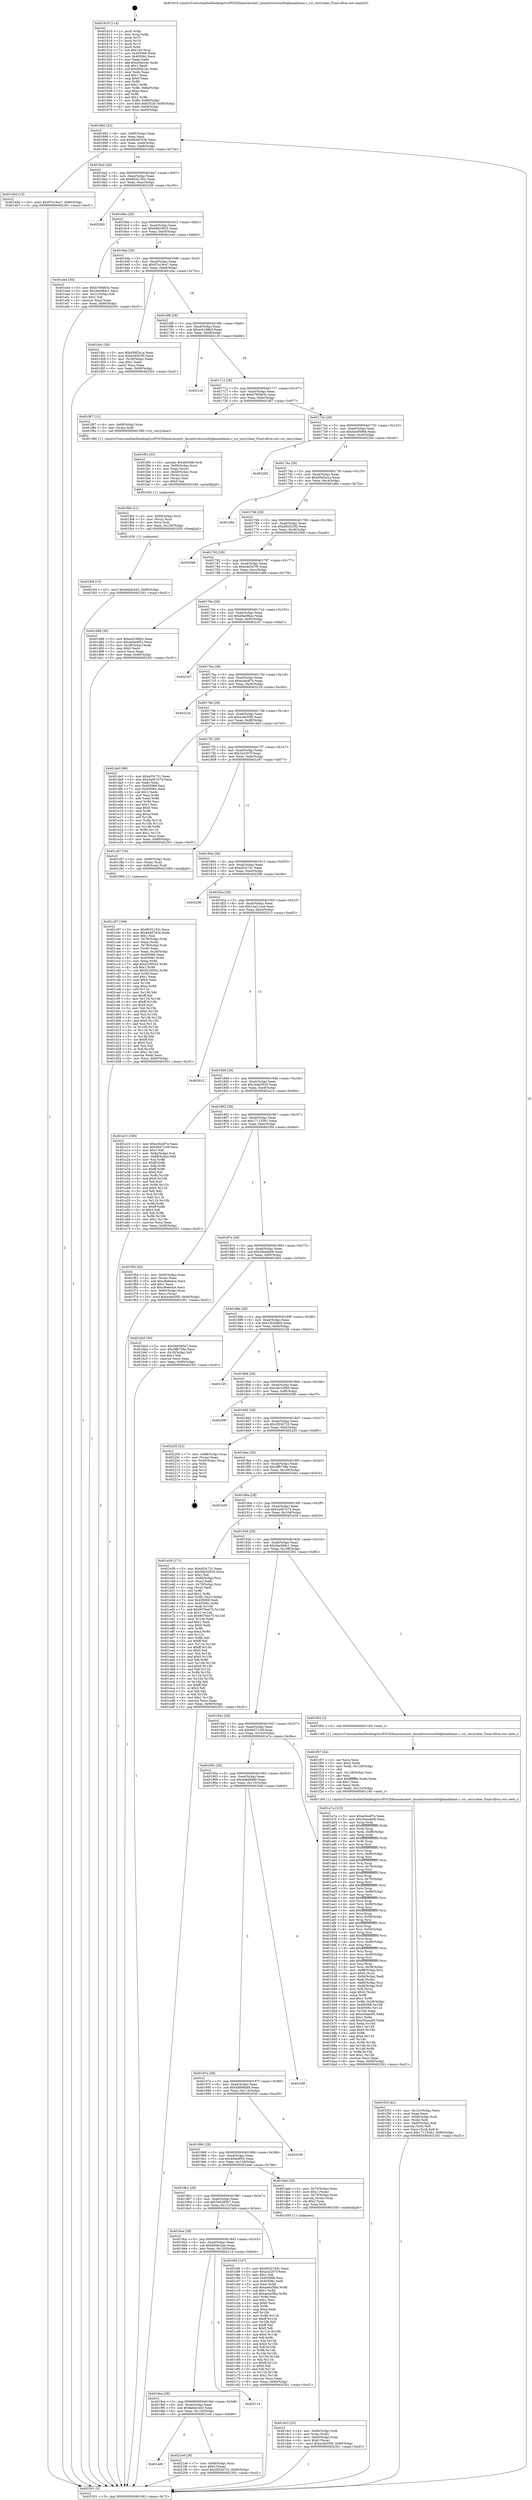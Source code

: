 digraph "0x401610" {
  label = "0x401610 (/mnt/c/Users/mathe/Desktop/tcc/POCII/binaries/extr_linuxdriverssocfslqbmanbman.c_rcr_carryclear_Final-ollvm.out::main(0))"
  labelloc = "t"
  node[shape=record]

  Entry [label="",width=0.3,height=0.3,shape=circle,fillcolor=black,style=filled]
  "0x401682" [label="{
     0x401682 [32]\l
     | [instrs]\l
     &nbsp;&nbsp;0x401682 \<+6\>: mov -0x90(%rbp),%eax\l
     &nbsp;&nbsp;0x401688 \<+2\>: mov %eax,%ecx\l
     &nbsp;&nbsp;0x40168a \<+6\>: sub $0x844d7630,%ecx\l
     &nbsp;&nbsp;0x401690 \<+6\>: mov %eax,-0xa4(%rbp)\l
     &nbsp;&nbsp;0x401696 \<+6\>: mov %ecx,-0xa8(%rbp)\l
     &nbsp;&nbsp;0x40169c \<+6\>: je 0000000000401d3d \<main+0x72d\>\l
  }"]
  "0x401d3d" [label="{
     0x401d3d [15]\l
     | [instrs]\l
     &nbsp;&nbsp;0x401d3d \<+10\>: movl $0x97e19ce7,-0x90(%rbp)\l
     &nbsp;&nbsp;0x401d47 \<+5\>: jmp 0000000000402301 \<main+0xcf1\>\l
  }"]
  "0x4016a2" [label="{
     0x4016a2 [28]\l
     | [instrs]\l
     &nbsp;&nbsp;0x4016a2 \<+5\>: jmp 00000000004016a7 \<main+0x97\>\l
     &nbsp;&nbsp;0x4016a7 \<+6\>: mov -0xa4(%rbp),%eax\l
     &nbsp;&nbsp;0x4016ad \<+5\>: sub $0x9032193c,%eax\l
     &nbsp;&nbsp;0x4016b2 \<+6\>: mov %eax,-0xac(%rbp)\l
     &nbsp;&nbsp;0x4016b8 \<+6\>: je 0000000000402260 \<main+0xc50\>\l
  }"]
  Exit [label="",width=0.3,height=0.3,shape=circle,fillcolor=black,style=filled,peripheries=2]
  "0x402260" [label="{
     0x402260\l
  }", style=dashed]
  "0x4016be" [label="{
     0x4016be [28]\l
     | [instrs]\l
     &nbsp;&nbsp;0x4016be \<+5\>: jmp 00000000004016c3 \<main+0xb3\>\l
     &nbsp;&nbsp;0x4016c3 \<+6\>: mov -0xa4(%rbp),%eax\l
     &nbsp;&nbsp;0x4016c9 \<+5\>: sub $0x94b53025,%eax\l
     &nbsp;&nbsp;0x4016ce \<+6\>: mov %eax,-0xb0(%rbp)\l
     &nbsp;&nbsp;0x4016d4 \<+6\>: je 0000000000401ee4 \<main+0x8d4\>\l
  }"]
  "0x401a06" [label="{
     0x401a06\l
  }", style=dashed]
  "0x401ee4" [label="{
     0x401ee4 [30]\l
     | [instrs]\l
     &nbsp;&nbsp;0x401ee4 \<+5\>: mov $0xb760d03c,%eax\l
     &nbsp;&nbsp;0x401ee9 \<+5\>: mov $0x3ee08dc1,%ecx\l
     &nbsp;&nbsp;0x401eee \<+3\>: mov -0x21(%rbp),%dl\l
     &nbsp;&nbsp;0x401ef1 \<+3\>: test $0x1,%dl\l
     &nbsp;&nbsp;0x401ef4 \<+3\>: cmovne %ecx,%eax\l
     &nbsp;&nbsp;0x401ef7 \<+6\>: mov %eax,-0x90(%rbp)\l
     &nbsp;&nbsp;0x401efd \<+5\>: jmp 0000000000402301 \<main+0xcf1\>\l
  }"]
  "0x4016da" [label="{
     0x4016da [28]\l
     | [instrs]\l
     &nbsp;&nbsp;0x4016da \<+5\>: jmp 00000000004016df \<main+0xcf\>\l
     &nbsp;&nbsp;0x4016df \<+6\>: mov -0xa4(%rbp),%eax\l
     &nbsp;&nbsp;0x4016e5 \<+5\>: sub $0x97e19ce7,%eax\l
     &nbsp;&nbsp;0x4016ea \<+6\>: mov %eax,-0xb4(%rbp)\l
     &nbsp;&nbsp;0x4016f0 \<+6\>: je 0000000000401d4c \<main+0x73c\>\l
  }"]
  "0x4021e9" [label="{
     0x4021e9 [28]\l
     | [instrs]\l
     &nbsp;&nbsp;0x4021e9 \<+7\>: mov -0x88(%rbp),%rax\l
     &nbsp;&nbsp;0x4021f0 \<+6\>: movl $0x0,(%rax)\l
     &nbsp;&nbsp;0x4021f6 \<+10\>: movl $0x2f33d723,-0x90(%rbp)\l
     &nbsp;&nbsp;0x402200 \<+5\>: jmp 0000000000402301 \<main+0xcf1\>\l
  }"]
  "0x401d4c" [label="{
     0x401d4c [30]\l
     | [instrs]\l
     &nbsp;&nbsp;0x401d4c \<+5\>: mov $0xd56f2a1a,%eax\l
     &nbsp;&nbsp;0x401d51 \<+5\>: mov $0xe4d3a7f0,%ecx\l
     &nbsp;&nbsp;0x401d56 \<+3\>: mov -0x28(%rbp),%edx\l
     &nbsp;&nbsp;0x401d59 \<+3\>: cmp $0x1,%edx\l
     &nbsp;&nbsp;0x401d5c \<+3\>: cmovl %ecx,%eax\l
     &nbsp;&nbsp;0x401d5f \<+6\>: mov %eax,-0x90(%rbp)\l
     &nbsp;&nbsp;0x401d65 \<+5\>: jmp 0000000000402301 \<main+0xcf1\>\l
  }"]
  "0x4016f6" [label="{
     0x4016f6 [28]\l
     | [instrs]\l
     &nbsp;&nbsp;0x4016f6 \<+5\>: jmp 00000000004016fb \<main+0xeb\>\l
     &nbsp;&nbsp;0x4016fb \<+6\>: mov -0xa4(%rbp),%eax\l
     &nbsp;&nbsp;0x401701 \<+5\>: sub $0xac6186b3,%eax\l
     &nbsp;&nbsp;0x401706 \<+6\>: mov %eax,-0xb8(%rbp)\l
     &nbsp;&nbsp;0x40170c \<+6\>: je 00000000004021c6 \<main+0xbb6\>\l
  }"]
  "0x4019ea" [label="{
     0x4019ea [28]\l
     | [instrs]\l
     &nbsp;&nbsp;0x4019ea \<+5\>: jmp 00000000004019ef \<main+0x3df\>\l
     &nbsp;&nbsp;0x4019ef \<+6\>: mov -0xa4(%rbp),%eax\l
     &nbsp;&nbsp;0x4019f5 \<+5\>: sub $0x6ebdc443,%eax\l
     &nbsp;&nbsp;0x4019fa \<+6\>: mov %eax,-0x124(%rbp)\l
     &nbsp;&nbsp;0x401a00 \<+6\>: je 00000000004021e9 \<main+0xbd9\>\l
  }"]
  "0x4021c6" [label="{
     0x4021c6\l
  }", style=dashed]
  "0x401712" [label="{
     0x401712 [28]\l
     | [instrs]\l
     &nbsp;&nbsp;0x401712 \<+5\>: jmp 0000000000401717 \<main+0x107\>\l
     &nbsp;&nbsp;0x401717 \<+6\>: mov -0xa4(%rbp),%eax\l
     &nbsp;&nbsp;0x40171d \<+5\>: sub $0xb760d03c,%eax\l
     &nbsp;&nbsp;0x401722 \<+6\>: mov %eax,-0xbc(%rbp)\l
     &nbsp;&nbsp;0x401728 \<+6\>: je 0000000000401f87 \<main+0x977\>\l
  }"]
  "0x402114" [label="{
     0x402114\l
  }", style=dashed]
  "0x401f87" [label="{
     0x401f87 [12]\l
     | [instrs]\l
     &nbsp;&nbsp;0x401f87 \<+4\>: mov -0x68(%rbp),%rax\l
     &nbsp;&nbsp;0x401f8b \<+3\>: mov (%rax),%rdi\l
     &nbsp;&nbsp;0x401f8e \<+5\>: call 0000000000401580 \<rcr_carryclear\>\l
     | [calls]\l
     &nbsp;&nbsp;0x401580 \{1\} (/mnt/c/Users/mathe/Desktop/tcc/POCII/binaries/extr_linuxdriverssocfslqbmanbman.c_rcr_carryclear_Final-ollvm.out::rcr_carryclear)\l
  }"]
  "0x40172e" [label="{
     0x40172e [28]\l
     | [instrs]\l
     &nbsp;&nbsp;0x40172e \<+5\>: jmp 0000000000401733 \<main+0x123\>\l
     &nbsp;&nbsp;0x401733 \<+6\>: mov -0xa4(%rbp),%eax\l
     &nbsp;&nbsp;0x401739 \<+5\>: sub $0xbee95866,%eax\l
     &nbsp;&nbsp;0x40173e \<+6\>: mov %eax,-0xc0(%rbp)\l
     &nbsp;&nbsp;0x401744 \<+6\>: je 00000000004022b5 \<main+0xca5\>\l
  }"]
  "0x401fc9" [label="{
     0x401fc9 [15]\l
     | [instrs]\l
     &nbsp;&nbsp;0x401fc9 \<+10\>: movl $0x6ebdc443,-0x90(%rbp)\l
     &nbsp;&nbsp;0x401fd3 \<+5\>: jmp 0000000000402301 \<main+0xcf1\>\l
  }"]
  "0x4022b5" [label="{
     0x4022b5\l
  }", style=dashed]
  "0x40174a" [label="{
     0x40174a [28]\l
     | [instrs]\l
     &nbsp;&nbsp;0x40174a \<+5\>: jmp 000000000040174f \<main+0x13f\>\l
     &nbsp;&nbsp;0x40174f \<+6\>: mov -0xa4(%rbp),%eax\l
     &nbsp;&nbsp;0x401755 \<+5\>: sub $0xd56f2a1a,%eax\l
     &nbsp;&nbsp;0x40175a \<+6\>: mov %eax,-0xc4(%rbp)\l
     &nbsp;&nbsp;0x401760 \<+6\>: je 0000000000401d6a \<main+0x75a\>\l
  }"]
  "0x401fb4" [label="{
     0x401fb4 [21]\l
     | [instrs]\l
     &nbsp;&nbsp;0x401fb4 \<+4\>: mov -0x68(%rbp),%rcx\l
     &nbsp;&nbsp;0x401fb8 \<+3\>: mov (%rcx),%rcx\l
     &nbsp;&nbsp;0x401fbb \<+3\>: mov %rcx,%rdi\l
     &nbsp;&nbsp;0x401fbe \<+6\>: mov %eax,-0x130(%rbp)\l
     &nbsp;&nbsp;0x401fc4 \<+5\>: call 0000000000401030 \<free@plt\>\l
     | [calls]\l
     &nbsp;&nbsp;0x401030 \{1\} (unknown)\l
  }"]
  "0x401d6a" [label="{
     0x401d6a\l
  }", style=dashed]
  "0x401766" [label="{
     0x401766 [28]\l
     | [instrs]\l
     &nbsp;&nbsp;0x401766 \<+5\>: jmp 000000000040176b \<main+0x15b\>\l
     &nbsp;&nbsp;0x40176b \<+6\>: mov -0xa4(%rbp),%eax\l
     &nbsp;&nbsp;0x401771 \<+5\>: sub $0xd82523f2,%eax\l
     &nbsp;&nbsp;0x401776 \<+6\>: mov %eax,-0xc8(%rbp)\l
     &nbsp;&nbsp;0x40177c \<+6\>: je 00000000004020b9 \<main+0xaa9\>\l
  }"]
  "0x401f93" [label="{
     0x401f93 [33]\l
     | [instrs]\l
     &nbsp;&nbsp;0x401f93 \<+10\>: movabs $0x4030d6,%rdi\l
     &nbsp;&nbsp;0x401f9d \<+4\>: mov -0x58(%rbp),%rcx\l
     &nbsp;&nbsp;0x401fa1 \<+3\>: mov %rax,(%rcx)\l
     &nbsp;&nbsp;0x401fa4 \<+4\>: mov -0x58(%rbp),%rax\l
     &nbsp;&nbsp;0x401fa8 \<+3\>: mov (%rax),%rax\l
     &nbsp;&nbsp;0x401fab \<+2\>: mov (%rax),%esi\l
     &nbsp;&nbsp;0x401fad \<+2\>: mov $0x0,%al\l
     &nbsp;&nbsp;0x401faf \<+5\>: call 0000000000401040 \<printf@plt\>\l
     | [calls]\l
     &nbsp;&nbsp;0x401040 \{1\} (unknown)\l
  }"]
  "0x4020b9" [label="{
     0x4020b9\l
  }", style=dashed]
  "0x401782" [label="{
     0x401782 [28]\l
     | [instrs]\l
     &nbsp;&nbsp;0x401782 \<+5\>: jmp 0000000000401787 \<main+0x177\>\l
     &nbsp;&nbsp;0x401787 \<+6\>: mov -0xa4(%rbp),%eax\l
     &nbsp;&nbsp;0x40178d \<+5\>: sub $0xe4d3a7f0,%eax\l
     &nbsp;&nbsp;0x401792 \<+6\>: mov %eax,-0xcc(%rbp)\l
     &nbsp;&nbsp;0x401798 \<+6\>: je 0000000000401d88 \<main+0x778\>\l
  }"]
  "0x401f33" [label="{
     0x401f33 [42]\l
     | [instrs]\l
     &nbsp;&nbsp;0x401f33 \<+6\>: mov -0x12c(%rbp),%ecx\l
     &nbsp;&nbsp;0x401f39 \<+3\>: imul %eax,%ecx\l
     &nbsp;&nbsp;0x401f3c \<+4\>: mov -0x68(%rbp),%rdi\l
     &nbsp;&nbsp;0x401f40 \<+3\>: mov (%rdi),%rdi\l
     &nbsp;&nbsp;0x401f43 \<+4\>: mov -0x60(%rbp),%r8\l
     &nbsp;&nbsp;0x401f47 \<+3\>: movslq (%r8),%r8\l
     &nbsp;&nbsp;0x401f4a \<+4\>: mov %ecx,(%rdi,%r8,4)\l
     &nbsp;&nbsp;0x401f4e \<+10\>: movl $0x17115361,-0x90(%rbp)\l
     &nbsp;&nbsp;0x401f58 \<+5\>: jmp 0000000000402301 \<main+0xcf1\>\l
  }"]
  "0x401d88" [label="{
     0x401d88 [30]\l
     | [instrs]\l
     &nbsp;&nbsp;0x401d88 \<+5\>: mov $0xac6186b3,%eax\l
     &nbsp;&nbsp;0x401d8d \<+5\>: mov $0x4d4edf52,%ecx\l
     &nbsp;&nbsp;0x401d92 \<+3\>: mov -0x28(%rbp),%edx\l
     &nbsp;&nbsp;0x401d95 \<+3\>: cmp $0x0,%edx\l
     &nbsp;&nbsp;0x401d98 \<+3\>: cmove %ecx,%eax\l
     &nbsp;&nbsp;0x401d9b \<+6\>: mov %eax,-0x90(%rbp)\l
     &nbsp;&nbsp;0x401da1 \<+5\>: jmp 0000000000402301 \<main+0xcf1\>\l
  }"]
  "0x40179e" [label="{
     0x40179e [28]\l
     | [instrs]\l
     &nbsp;&nbsp;0x40179e \<+5\>: jmp 00000000004017a3 \<main+0x193\>\l
     &nbsp;&nbsp;0x4017a3 \<+6\>: mov -0xa4(%rbp),%eax\l
     &nbsp;&nbsp;0x4017a9 \<+5\>: sub $0xe6ae9bac,%eax\l
     &nbsp;&nbsp;0x4017ae \<+6\>: mov %eax,-0xd0(%rbp)\l
     &nbsp;&nbsp;0x4017b4 \<+6\>: je 00000000004021b7 \<main+0xba7\>\l
  }"]
  "0x401f07" [label="{
     0x401f07 [44]\l
     | [instrs]\l
     &nbsp;&nbsp;0x401f07 \<+2\>: xor %ecx,%ecx\l
     &nbsp;&nbsp;0x401f09 \<+5\>: mov $0x2,%edx\l
     &nbsp;&nbsp;0x401f0e \<+6\>: mov %edx,-0x128(%rbp)\l
     &nbsp;&nbsp;0x401f14 \<+1\>: cltd\l
     &nbsp;&nbsp;0x401f15 \<+6\>: mov -0x128(%rbp),%esi\l
     &nbsp;&nbsp;0x401f1b \<+2\>: idiv %esi\l
     &nbsp;&nbsp;0x401f1d \<+6\>: imul $0xfffffffe,%edx,%edx\l
     &nbsp;&nbsp;0x401f23 \<+3\>: sub $0x1,%ecx\l
     &nbsp;&nbsp;0x401f26 \<+2\>: sub %ecx,%edx\l
     &nbsp;&nbsp;0x401f28 \<+6\>: mov %edx,-0x12c(%rbp)\l
     &nbsp;&nbsp;0x401f2e \<+5\>: call 0000000000401160 \<next_i\>\l
     | [calls]\l
     &nbsp;&nbsp;0x401160 \{1\} (/mnt/c/Users/mathe/Desktop/tcc/POCII/binaries/extr_linuxdriverssocfslqbmanbman.c_rcr_carryclear_Final-ollvm.out::next_i)\l
  }"]
  "0x4021b7" [label="{
     0x4021b7\l
  }", style=dashed]
  "0x4017ba" [label="{
     0x4017ba [28]\l
     | [instrs]\l
     &nbsp;&nbsp;0x4017ba \<+5\>: jmp 00000000004017bf \<main+0x1af\>\l
     &nbsp;&nbsp;0x4017bf \<+6\>: mov -0xa4(%rbp),%eax\l
     &nbsp;&nbsp;0x4017c5 \<+5\>: sub $0xec6a4f7e,%eax\l
     &nbsp;&nbsp;0x4017ca \<+6\>: mov %eax,-0xd4(%rbp)\l
     &nbsp;&nbsp;0x4017d0 \<+6\>: je 000000000040221b \<main+0xc0b\>\l
  }"]
  "0x401dc3" [label="{
     0x401dc3 [32]\l
     | [instrs]\l
     &nbsp;&nbsp;0x401dc3 \<+4\>: mov -0x68(%rbp),%rdi\l
     &nbsp;&nbsp;0x401dc7 \<+3\>: mov %rax,(%rdi)\l
     &nbsp;&nbsp;0x401dca \<+4\>: mov -0x60(%rbp),%rax\l
     &nbsp;&nbsp;0x401dce \<+6\>: movl $0x0,(%rax)\l
     &nbsp;&nbsp;0x401dd4 \<+10\>: movl $0xecde35f5,-0x90(%rbp)\l
     &nbsp;&nbsp;0x401dde \<+5\>: jmp 0000000000402301 \<main+0xcf1\>\l
  }"]
  "0x40221b" [label="{
     0x40221b\l
  }", style=dashed]
  "0x4017d6" [label="{
     0x4017d6 [28]\l
     | [instrs]\l
     &nbsp;&nbsp;0x4017d6 \<+5\>: jmp 00000000004017db \<main+0x1cb\>\l
     &nbsp;&nbsp;0x4017db \<+6\>: mov -0xa4(%rbp),%eax\l
     &nbsp;&nbsp;0x4017e1 \<+5\>: sub $0xecde35f5,%eax\l
     &nbsp;&nbsp;0x4017e6 \<+6\>: mov %eax,-0xd8(%rbp)\l
     &nbsp;&nbsp;0x4017ec \<+6\>: je 0000000000401de3 \<main+0x7d3\>\l
  }"]
  "0x401c97" [label="{
     0x401c97 [166]\l
     | [instrs]\l
     &nbsp;&nbsp;0x401c97 \<+5\>: mov $0x9032193c,%ecx\l
     &nbsp;&nbsp;0x401c9c \<+5\>: mov $0x844d7630,%edx\l
     &nbsp;&nbsp;0x401ca1 \<+3\>: mov $0x1,%sil\l
     &nbsp;&nbsp;0x401ca4 \<+4\>: mov -0x78(%rbp),%rdi\l
     &nbsp;&nbsp;0x401ca8 \<+2\>: mov %eax,(%rdi)\l
     &nbsp;&nbsp;0x401caa \<+4\>: mov -0x78(%rbp),%rdi\l
     &nbsp;&nbsp;0x401cae \<+2\>: mov (%rdi),%eax\l
     &nbsp;&nbsp;0x401cb0 \<+3\>: mov %eax,-0x28(%rbp)\l
     &nbsp;&nbsp;0x401cb3 \<+7\>: mov 0x405068,%eax\l
     &nbsp;&nbsp;0x401cba \<+8\>: mov 0x40506c,%r8d\l
     &nbsp;&nbsp;0x401cc2 \<+3\>: mov %eax,%r9d\l
     &nbsp;&nbsp;0x401cc5 \<+7\>: add $0xf220f342,%r9d\l
     &nbsp;&nbsp;0x401ccc \<+4\>: sub $0x1,%r9d\l
     &nbsp;&nbsp;0x401cd0 \<+7\>: sub $0xf220f342,%r9d\l
     &nbsp;&nbsp;0x401cd7 \<+4\>: imul %r9d,%eax\l
     &nbsp;&nbsp;0x401cdb \<+3\>: and $0x1,%eax\l
     &nbsp;&nbsp;0x401cde \<+3\>: cmp $0x0,%eax\l
     &nbsp;&nbsp;0x401ce1 \<+4\>: sete %r10b\l
     &nbsp;&nbsp;0x401ce5 \<+4\>: cmp $0xa,%r8d\l
     &nbsp;&nbsp;0x401ce9 \<+4\>: setl %r11b\l
     &nbsp;&nbsp;0x401ced \<+3\>: mov %r10b,%bl\l
     &nbsp;&nbsp;0x401cf0 \<+3\>: xor $0xff,%bl\l
     &nbsp;&nbsp;0x401cf3 \<+3\>: mov %r11b,%r14b\l
     &nbsp;&nbsp;0x401cf6 \<+4\>: xor $0xff,%r14b\l
     &nbsp;&nbsp;0x401cfa \<+4\>: xor $0x0,%sil\l
     &nbsp;&nbsp;0x401cfe \<+3\>: mov %bl,%r15b\l
     &nbsp;&nbsp;0x401d01 \<+4\>: and $0x0,%r15b\l
     &nbsp;&nbsp;0x401d05 \<+3\>: and %sil,%r10b\l
     &nbsp;&nbsp;0x401d08 \<+3\>: mov %r14b,%r12b\l
     &nbsp;&nbsp;0x401d0b \<+4\>: and $0x0,%r12b\l
     &nbsp;&nbsp;0x401d0f \<+3\>: and %sil,%r11b\l
     &nbsp;&nbsp;0x401d12 \<+3\>: or %r10b,%r15b\l
     &nbsp;&nbsp;0x401d15 \<+3\>: or %r11b,%r12b\l
     &nbsp;&nbsp;0x401d18 \<+3\>: xor %r12b,%r15b\l
     &nbsp;&nbsp;0x401d1b \<+3\>: or %r14b,%bl\l
     &nbsp;&nbsp;0x401d1e \<+3\>: xor $0xff,%bl\l
     &nbsp;&nbsp;0x401d21 \<+4\>: or $0x0,%sil\l
     &nbsp;&nbsp;0x401d25 \<+3\>: and %sil,%bl\l
     &nbsp;&nbsp;0x401d28 \<+3\>: or %bl,%r15b\l
     &nbsp;&nbsp;0x401d2b \<+4\>: test $0x1,%r15b\l
     &nbsp;&nbsp;0x401d2f \<+3\>: cmovne %edx,%ecx\l
     &nbsp;&nbsp;0x401d32 \<+6\>: mov %ecx,-0x90(%rbp)\l
     &nbsp;&nbsp;0x401d38 \<+5\>: jmp 0000000000402301 \<main+0xcf1\>\l
  }"]
  "0x401de3" [label="{
     0x401de3 [86]\l
     | [instrs]\l
     &nbsp;&nbsp;0x401de3 \<+5\>: mov $0xa53c731,%eax\l
     &nbsp;&nbsp;0x401de8 \<+5\>: mov $0x3adb7e74,%ecx\l
     &nbsp;&nbsp;0x401ded \<+2\>: xor %edx,%edx\l
     &nbsp;&nbsp;0x401def \<+7\>: mov 0x405068,%esi\l
     &nbsp;&nbsp;0x401df6 \<+7\>: mov 0x40506c,%edi\l
     &nbsp;&nbsp;0x401dfd \<+3\>: sub $0x1,%edx\l
     &nbsp;&nbsp;0x401e00 \<+3\>: mov %esi,%r8d\l
     &nbsp;&nbsp;0x401e03 \<+3\>: add %edx,%r8d\l
     &nbsp;&nbsp;0x401e06 \<+4\>: imul %r8d,%esi\l
     &nbsp;&nbsp;0x401e0a \<+3\>: and $0x1,%esi\l
     &nbsp;&nbsp;0x401e0d \<+3\>: cmp $0x0,%esi\l
     &nbsp;&nbsp;0x401e10 \<+4\>: sete %r9b\l
     &nbsp;&nbsp;0x401e14 \<+3\>: cmp $0xa,%edi\l
     &nbsp;&nbsp;0x401e17 \<+4\>: setl %r10b\l
     &nbsp;&nbsp;0x401e1b \<+3\>: mov %r9b,%r11b\l
     &nbsp;&nbsp;0x401e1e \<+3\>: and %r10b,%r11b\l
     &nbsp;&nbsp;0x401e21 \<+3\>: xor %r10b,%r9b\l
     &nbsp;&nbsp;0x401e24 \<+3\>: or %r9b,%r11b\l
     &nbsp;&nbsp;0x401e27 \<+4\>: test $0x1,%r11b\l
     &nbsp;&nbsp;0x401e2b \<+3\>: cmovne %ecx,%eax\l
     &nbsp;&nbsp;0x401e2e \<+6\>: mov %eax,-0x90(%rbp)\l
     &nbsp;&nbsp;0x401e34 \<+5\>: jmp 0000000000402301 \<main+0xcf1\>\l
  }"]
  "0x4017f2" [label="{
     0x4017f2 [28]\l
     | [instrs]\l
     &nbsp;&nbsp;0x4017f2 \<+5\>: jmp 00000000004017f7 \<main+0x1e7\>\l
     &nbsp;&nbsp;0x4017f7 \<+6\>: mov -0xa4(%rbp),%eax\l
     &nbsp;&nbsp;0x4017fd \<+5\>: sub $0x2e2207f,%eax\l
     &nbsp;&nbsp;0x401802 \<+6\>: mov %eax,-0xdc(%rbp)\l
     &nbsp;&nbsp;0x401808 \<+6\>: je 0000000000401c87 \<main+0x677\>\l
  }"]
  "0x4019ce" [label="{
     0x4019ce [28]\l
     | [instrs]\l
     &nbsp;&nbsp;0x4019ce \<+5\>: jmp 00000000004019d3 \<main+0x3c3\>\l
     &nbsp;&nbsp;0x4019d3 \<+6\>: mov -0xa4(%rbp),%eax\l
     &nbsp;&nbsp;0x4019d9 \<+5\>: sub $0x660bc2ee,%eax\l
     &nbsp;&nbsp;0x4019de \<+6\>: mov %eax,-0x120(%rbp)\l
     &nbsp;&nbsp;0x4019e4 \<+6\>: je 0000000000402114 \<main+0xb04\>\l
  }"]
  "0x401c87" [label="{
     0x401c87 [16]\l
     | [instrs]\l
     &nbsp;&nbsp;0x401c87 \<+4\>: mov -0x80(%rbp),%rax\l
     &nbsp;&nbsp;0x401c8b \<+3\>: mov (%rax),%rax\l
     &nbsp;&nbsp;0x401c8e \<+4\>: mov 0x8(%rax),%rdi\l
     &nbsp;&nbsp;0x401c92 \<+5\>: call 0000000000401060 \<atoi@plt\>\l
     | [calls]\l
     &nbsp;&nbsp;0x401060 \{1\} (unknown)\l
  }"]
  "0x40180e" [label="{
     0x40180e [28]\l
     | [instrs]\l
     &nbsp;&nbsp;0x40180e \<+5\>: jmp 0000000000401813 \<main+0x203\>\l
     &nbsp;&nbsp;0x401813 \<+6\>: mov -0xa4(%rbp),%eax\l
     &nbsp;&nbsp;0x401819 \<+5\>: sub $0xa53c731,%eax\l
     &nbsp;&nbsp;0x40181e \<+6\>: mov %eax,-0xe0(%rbp)\l
     &nbsp;&nbsp;0x401824 \<+6\>: je 0000000000402290 \<main+0xc80\>\l
  }"]
  "0x401bf4" [label="{
     0x401bf4 [147]\l
     | [instrs]\l
     &nbsp;&nbsp;0x401bf4 \<+5\>: mov $0x9032193c,%eax\l
     &nbsp;&nbsp;0x401bf9 \<+5\>: mov $0x2e2207f,%ecx\l
     &nbsp;&nbsp;0x401bfe \<+2\>: mov $0x1,%dl\l
     &nbsp;&nbsp;0x401c00 \<+7\>: mov 0x405068,%esi\l
     &nbsp;&nbsp;0x401c07 \<+7\>: mov 0x40506c,%edi\l
     &nbsp;&nbsp;0x401c0e \<+3\>: mov %esi,%r8d\l
     &nbsp;&nbsp;0x401c11 \<+7\>: add $0xae4a5fbe,%r8d\l
     &nbsp;&nbsp;0x401c18 \<+4\>: sub $0x1,%r8d\l
     &nbsp;&nbsp;0x401c1c \<+7\>: sub $0xae4a5fbe,%r8d\l
     &nbsp;&nbsp;0x401c23 \<+4\>: imul %r8d,%esi\l
     &nbsp;&nbsp;0x401c27 \<+3\>: and $0x1,%esi\l
     &nbsp;&nbsp;0x401c2a \<+3\>: cmp $0x0,%esi\l
     &nbsp;&nbsp;0x401c2d \<+4\>: sete %r9b\l
     &nbsp;&nbsp;0x401c31 \<+3\>: cmp $0xa,%edi\l
     &nbsp;&nbsp;0x401c34 \<+4\>: setl %r10b\l
     &nbsp;&nbsp;0x401c38 \<+3\>: mov %r9b,%r11b\l
     &nbsp;&nbsp;0x401c3b \<+4\>: xor $0xff,%r11b\l
     &nbsp;&nbsp;0x401c3f \<+3\>: mov %r10b,%bl\l
     &nbsp;&nbsp;0x401c42 \<+3\>: xor $0xff,%bl\l
     &nbsp;&nbsp;0x401c45 \<+3\>: xor $0x0,%dl\l
     &nbsp;&nbsp;0x401c48 \<+3\>: mov %r11b,%r14b\l
     &nbsp;&nbsp;0x401c4b \<+4\>: and $0x0,%r14b\l
     &nbsp;&nbsp;0x401c4f \<+3\>: and %dl,%r9b\l
     &nbsp;&nbsp;0x401c52 \<+3\>: mov %bl,%r15b\l
     &nbsp;&nbsp;0x401c55 \<+4\>: and $0x0,%r15b\l
     &nbsp;&nbsp;0x401c59 \<+3\>: and %dl,%r10b\l
     &nbsp;&nbsp;0x401c5c \<+3\>: or %r9b,%r14b\l
     &nbsp;&nbsp;0x401c5f \<+3\>: or %r10b,%r15b\l
     &nbsp;&nbsp;0x401c62 \<+3\>: xor %r15b,%r14b\l
     &nbsp;&nbsp;0x401c65 \<+3\>: or %bl,%r11b\l
     &nbsp;&nbsp;0x401c68 \<+4\>: xor $0xff,%r11b\l
     &nbsp;&nbsp;0x401c6c \<+3\>: or $0x0,%dl\l
     &nbsp;&nbsp;0x401c6f \<+3\>: and %dl,%r11b\l
     &nbsp;&nbsp;0x401c72 \<+3\>: or %r11b,%r14b\l
     &nbsp;&nbsp;0x401c75 \<+4\>: test $0x1,%r14b\l
     &nbsp;&nbsp;0x401c79 \<+3\>: cmovne %ecx,%eax\l
     &nbsp;&nbsp;0x401c7c \<+6\>: mov %eax,-0x90(%rbp)\l
     &nbsp;&nbsp;0x401c82 \<+5\>: jmp 0000000000402301 \<main+0xcf1\>\l
  }"]
  "0x402290" [label="{
     0x402290\l
  }", style=dashed]
  "0x40182a" [label="{
     0x40182a [28]\l
     | [instrs]\l
     &nbsp;&nbsp;0x40182a \<+5\>: jmp 000000000040182f \<main+0x21f\>\l
     &nbsp;&nbsp;0x40182f \<+6\>: mov -0xa4(%rbp),%eax\l
     &nbsp;&nbsp;0x401835 \<+5\>: sub $0x14a21ca4,%eax\l
     &nbsp;&nbsp;0x40183a \<+6\>: mov %eax,-0xe4(%rbp)\l
     &nbsp;&nbsp;0x401840 \<+6\>: je 0000000000402015 \<main+0xa05\>\l
  }"]
  "0x4019b2" [label="{
     0x4019b2 [28]\l
     | [instrs]\l
     &nbsp;&nbsp;0x4019b2 \<+5\>: jmp 00000000004019b7 \<main+0x3a7\>\l
     &nbsp;&nbsp;0x4019b7 \<+6\>: mov -0xa4(%rbp),%eax\l
     &nbsp;&nbsp;0x4019bd \<+5\>: sub $0x594385b7,%eax\l
     &nbsp;&nbsp;0x4019c2 \<+6\>: mov %eax,-0x11c(%rbp)\l
     &nbsp;&nbsp;0x4019c8 \<+6\>: je 0000000000401bf4 \<main+0x5e4\>\l
  }"]
  "0x402015" [label="{
     0x402015\l
  }", style=dashed]
  "0x401846" [label="{
     0x401846 [28]\l
     | [instrs]\l
     &nbsp;&nbsp;0x401846 \<+5\>: jmp 000000000040184b \<main+0x23b\>\l
     &nbsp;&nbsp;0x40184b \<+6\>: mov -0xa4(%rbp),%eax\l
     &nbsp;&nbsp;0x401851 \<+5\>: sub $0x16dd3529,%eax\l
     &nbsp;&nbsp;0x401856 \<+6\>: mov %eax,-0xe8(%rbp)\l
     &nbsp;&nbsp;0x40185c \<+6\>: je 0000000000401a10 \<main+0x400\>\l
  }"]
  "0x401da6" [label="{
     0x401da6 [29]\l
     | [instrs]\l
     &nbsp;&nbsp;0x401da6 \<+4\>: mov -0x70(%rbp),%rax\l
     &nbsp;&nbsp;0x401daa \<+6\>: movl $0x1,(%rax)\l
     &nbsp;&nbsp;0x401db0 \<+4\>: mov -0x70(%rbp),%rax\l
     &nbsp;&nbsp;0x401db4 \<+3\>: movslq (%rax),%rax\l
     &nbsp;&nbsp;0x401db7 \<+4\>: shl $0x2,%rax\l
     &nbsp;&nbsp;0x401dbb \<+3\>: mov %rax,%rdi\l
     &nbsp;&nbsp;0x401dbe \<+5\>: call 0000000000401050 \<malloc@plt\>\l
     | [calls]\l
     &nbsp;&nbsp;0x401050 \{1\} (unknown)\l
  }"]
  "0x401a10" [label="{
     0x401a10 [106]\l
     | [instrs]\l
     &nbsp;&nbsp;0x401a10 \<+5\>: mov $0xec6a4f7e,%eax\l
     &nbsp;&nbsp;0x401a15 \<+5\>: mov $0x46471c0f,%ecx\l
     &nbsp;&nbsp;0x401a1a \<+2\>: mov $0x1,%dl\l
     &nbsp;&nbsp;0x401a1c \<+7\>: mov -0x8a(%rbp),%sil\l
     &nbsp;&nbsp;0x401a23 \<+7\>: mov -0x89(%rbp),%dil\l
     &nbsp;&nbsp;0x401a2a \<+3\>: mov %sil,%r8b\l
     &nbsp;&nbsp;0x401a2d \<+4\>: xor $0xff,%r8b\l
     &nbsp;&nbsp;0x401a31 \<+3\>: mov %dil,%r9b\l
     &nbsp;&nbsp;0x401a34 \<+4\>: xor $0xff,%r9b\l
     &nbsp;&nbsp;0x401a38 \<+3\>: xor $0x0,%dl\l
     &nbsp;&nbsp;0x401a3b \<+3\>: mov %r8b,%r10b\l
     &nbsp;&nbsp;0x401a3e \<+4\>: and $0x0,%r10b\l
     &nbsp;&nbsp;0x401a42 \<+3\>: and %dl,%sil\l
     &nbsp;&nbsp;0x401a45 \<+3\>: mov %r9b,%r11b\l
     &nbsp;&nbsp;0x401a48 \<+4\>: and $0x0,%r11b\l
     &nbsp;&nbsp;0x401a4c \<+3\>: and %dl,%dil\l
     &nbsp;&nbsp;0x401a4f \<+3\>: or %sil,%r10b\l
     &nbsp;&nbsp;0x401a52 \<+3\>: or %dil,%r11b\l
     &nbsp;&nbsp;0x401a55 \<+3\>: xor %r11b,%r10b\l
     &nbsp;&nbsp;0x401a58 \<+3\>: or %r9b,%r8b\l
     &nbsp;&nbsp;0x401a5b \<+4\>: xor $0xff,%r8b\l
     &nbsp;&nbsp;0x401a5f \<+3\>: or $0x0,%dl\l
     &nbsp;&nbsp;0x401a62 \<+3\>: and %dl,%r8b\l
     &nbsp;&nbsp;0x401a65 \<+3\>: or %r8b,%r10b\l
     &nbsp;&nbsp;0x401a68 \<+4\>: test $0x1,%r10b\l
     &nbsp;&nbsp;0x401a6c \<+3\>: cmovne %ecx,%eax\l
     &nbsp;&nbsp;0x401a6f \<+6\>: mov %eax,-0x90(%rbp)\l
     &nbsp;&nbsp;0x401a75 \<+5\>: jmp 0000000000402301 \<main+0xcf1\>\l
  }"]
  "0x401862" [label="{
     0x401862 [28]\l
     | [instrs]\l
     &nbsp;&nbsp;0x401862 \<+5\>: jmp 0000000000401867 \<main+0x257\>\l
     &nbsp;&nbsp;0x401867 \<+6\>: mov -0xa4(%rbp),%eax\l
     &nbsp;&nbsp;0x40186d \<+5\>: sub $0x17115361,%eax\l
     &nbsp;&nbsp;0x401872 \<+6\>: mov %eax,-0xec(%rbp)\l
     &nbsp;&nbsp;0x401878 \<+6\>: je 0000000000401f5d \<main+0x94d\>\l
  }"]
  "0x402301" [label="{
     0x402301 [5]\l
     | [instrs]\l
     &nbsp;&nbsp;0x402301 \<+5\>: jmp 0000000000401682 \<main+0x72\>\l
  }"]
  "0x401610" [label="{
     0x401610 [114]\l
     | [instrs]\l
     &nbsp;&nbsp;0x401610 \<+1\>: push %rbp\l
     &nbsp;&nbsp;0x401611 \<+3\>: mov %rsp,%rbp\l
     &nbsp;&nbsp;0x401614 \<+2\>: push %r15\l
     &nbsp;&nbsp;0x401616 \<+2\>: push %r14\l
     &nbsp;&nbsp;0x401618 \<+2\>: push %r12\l
     &nbsp;&nbsp;0x40161a \<+1\>: push %rbx\l
     &nbsp;&nbsp;0x40161b \<+7\>: sub $0x140,%rsp\l
     &nbsp;&nbsp;0x401622 \<+7\>: mov 0x405068,%eax\l
     &nbsp;&nbsp;0x401629 \<+7\>: mov 0x40506c,%ecx\l
     &nbsp;&nbsp;0x401630 \<+2\>: mov %eax,%edx\l
     &nbsp;&nbsp;0x401632 \<+6\>: add $0xd5dcc4c,%edx\l
     &nbsp;&nbsp;0x401638 \<+3\>: sub $0x1,%edx\l
     &nbsp;&nbsp;0x40163b \<+6\>: sub $0xd5dcc4c,%edx\l
     &nbsp;&nbsp;0x401641 \<+3\>: imul %edx,%eax\l
     &nbsp;&nbsp;0x401644 \<+3\>: and $0x1,%eax\l
     &nbsp;&nbsp;0x401647 \<+3\>: cmp $0x0,%eax\l
     &nbsp;&nbsp;0x40164a \<+4\>: sete %r8b\l
     &nbsp;&nbsp;0x40164e \<+4\>: and $0x1,%r8b\l
     &nbsp;&nbsp;0x401652 \<+7\>: mov %r8b,-0x8a(%rbp)\l
     &nbsp;&nbsp;0x401659 \<+3\>: cmp $0xa,%ecx\l
     &nbsp;&nbsp;0x40165c \<+4\>: setl %r8b\l
     &nbsp;&nbsp;0x401660 \<+4\>: and $0x1,%r8b\l
     &nbsp;&nbsp;0x401664 \<+7\>: mov %r8b,-0x89(%rbp)\l
     &nbsp;&nbsp;0x40166b \<+10\>: movl $0x16dd3529,-0x90(%rbp)\l
     &nbsp;&nbsp;0x401675 \<+6\>: mov %edi,-0x94(%rbp)\l
     &nbsp;&nbsp;0x40167b \<+7\>: mov %rsi,-0xa0(%rbp)\l
  }"]
  "0x401996" [label="{
     0x401996 [28]\l
     | [instrs]\l
     &nbsp;&nbsp;0x401996 \<+5\>: jmp 000000000040199b \<main+0x38b\>\l
     &nbsp;&nbsp;0x40199b \<+6\>: mov -0xa4(%rbp),%eax\l
     &nbsp;&nbsp;0x4019a1 \<+5\>: sub $0x4d4edf52,%eax\l
     &nbsp;&nbsp;0x4019a6 \<+6\>: mov %eax,-0x118(%rbp)\l
     &nbsp;&nbsp;0x4019ac \<+6\>: je 0000000000401da6 \<main+0x796\>\l
  }"]
  "0x401f5d" [label="{
     0x401f5d [42]\l
     | [instrs]\l
     &nbsp;&nbsp;0x401f5d \<+4\>: mov -0x60(%rbp),%rax\l
     &nbsp;&nbsp;0x401f61 \<+2\>: mov (%rax),%ecx\l
     &nbsp;&nbsp;0x401f63 \<+6\>: add $0xc9e6e4ce,%ecx\l
     &nbsp;&nbsp;0x401f69 \<+3\>: add $0x1,%ecx\l
     &nbsp;&nbsp;0x401f6c \<+6\>: sub $0xc9e6e4ce,%ecx\l
     &nbsp;&nbsp;0x401f72 \<+4\>: mov -0x60(%rbp),%rax\l
     &nbsp;&nbsp;0x401f76 \<+2\>: mov %ecx,(%rax)\l
     &nbsp;&nbsp;0x401f78 \<+10\>: movl $0xecde35f5,-0x90(%rbp)\l
     &nbsp;&nbsp;0x401f82 \<+5\>: jmp 0000000000402301 \<main+0xcf1\>\l
  }"]
  "0x40187e" [label="{
     0x40187e [28]\l
     | [instrs]\l
     &nbsp;&nbsp;0x40187e \<+5\>: jmp 0000000000401883 \<main+0x273\>\l
     &nbsp;&nbsp;0x401883 \<+6\>: mov -0xa4(%rbp),%eax\l
     &nbsp;&nbsp;0x401889 \<+5\>: sub $0x20eaeb06,%eax\l
     &nbsp;&nbsp;0x40188e \<+6\>: mov %eax,-0xf0(%rbp)\l
     &nbsp;&nbsp;0x401894 \<+6\>: je 0000000000401bb5 \<main+0x5a5\>\l
  }"]
  "0x402039" [label="{
     0x402039\l
  }", style=dashed]
  "0x401bb5" [label="{
     0x401bb5 [30]\l
     | [instrs]\l
     &nbsp;&nbsp;0x401bb5 \<+5\>: mov $0x594385b7,%eax\l
     &nbsp;&nbsp;0x401bba \<+5\>: mov $0x2ffb758a,%ecx\l
     &nbsp;&nbsp;0x401bbf \<+3\>: mov -0x29(%rbp),%dl\l
     &nbsp;&nbsp;0x401bc2 \<+3\>: test $0x1,%dl\l
     &nbsp;&nbsp;0x401bc5 \<+3\>: cmovne %ecx,%eax\l
     &nbsp;&nbsp;0x401bc8 \<+6\>: mov %eax,-0x90(%rbp)\l
     &nbsp;&nbsp;0x401bce \<+5\>: jmp 0000000000402301 \<main+0xcf1\>\l
  }"]
  "0x40189a" [label="{
     0x40189a [28]\l
     | [instrs]\l
     &nbsp;&nbsp;0x40189a \<+5\>: jmp 000000000040189f \<main+0x28f\>\l
     &nbsp;&nbsp;0x40189f \<+6\>: mov -0xa4(%rbp),%eax\l
     &nbsp;&nbsp;0x4018a5 \<+5\>: sub $0x22b3d8d4,%eax\l
     &nbsp;&nbsp;0x4018aa \<+6\>: mov %eax,-0xf4(%rbp)\l
     &nbsp;&nbsp;0x4018b0 \<+6\>: je 00000000004021d5 \<main+0xbc5\>\l
  }"]
  "0x40197a" [label="{
     0x40197a [28]\l
     | [instrs]\l
     &nbsp;&nbsp;0x40197a \<+5\>: jmp 000000000040197f \<main+0x36f\>\l
     &nbsp;&nbsp;0x40197f \<+6\>: mov -0xa4(%rbp),%eax\l
     &nbsp;&nbsp;0x401985 \<+5\>: sub $0x4b890b48,%eax\l
     &nbsp;&nbsp;0x40198a \<+6\>: mov %eax,-0x114(%rbp)\l
     &nbsp;&nbsp;0x401990 \<+6\>: je 0000000000402039 \<main+0xa29\>\l
  }"]
  "0x4021d5" [label="{
     0x4021d5\l
  }", style=dashed]
  "0x4018b6" [label="{
     0x4018b6 [28]\l
     | [instrs]\l
     &nbsp;&nbsp;0x4018b6 \<+5\>: jmp 00000000004018bb \<main+0x2ab\>\l
     &nbsp;&nbsp;0x4018bb \<+6\>: mov -0xa4(%rbp),%eax\l
     &nbsp;&nbsp;0x4018c1 \<+5\>: sub $0x2dc10060,%eax\l
     &nbsp;&nbsp;0x4018c6 \<+6\>: mov %eax,-0xf8(%rbp)\l
     &nbsp;&nbsp;0x4018cc \<+6\>: je 000000000040208f \<main+0xa7f\>\l
  }"]
  "0x401fd8" [label="{
     0x401fd8\l
  }", style=dashed]
  "0x40208f" [label="{
     0x40208f\l
  }", style=dashed]
  "0x4018d2" [label="{
     0x4018d2 [28]\l
     | [instrs]\l
     &nbsp;&nbsp;0x4018d2 \<+5\>: jmp 00000000004018d7 \<main+0x2c7\>\l
     &nbsp;&nbsp;0x4018d7 \<+6\>: mov -0xa4(%rbp),%eax\l
     &nbsp;&nbsp;0x4018dd \<+5\>: sub $0x2f33d723,%eax\l
     &nbsp;&nbsp;0x4018e2 \<+6\>: mov %eax,-0xfc(%rbp)\l
     &nbsp;&nbsp;0x4018e8 \<+6\>: je 0000000000402205 \<main+0xbf5\>\l
  }"]
  "0x40195e" [label="{
     0x40195e [28]\l
     | [instrs]\l
     &nbsp;&nbsp;0x40195e \<+5\>: jmp 0000000000401963 \<main+0x353\>\l
     &nbsp;&nbsp;0x401963 \<+6\>: mov -0xa4(%rbp),%eax\l
     &nbsp;&nbsp;0x401969 \<+5\>: sub $0x4add9b80,%eax\l
     &nbsp;&nbsp;0x40196e \<+6\>: mov %eax,-0x110(%rbp)\l
     &nbsp;&nbsp;0x401974 \<+6\>: je 0000000000401fd8 \<main+0x9c8\>\l
  }"]
  "0x402205" [label="{
     0x402205 [22]\l
     | [instrs]\l
     &nbsp;&nbsp;0x402205 \<+7\>: mov -0x88(%rbp),%rax\l
     &nbsp;&nbsp;0x40220c \<+2\>: mov (%rax),%eax\l
     &nbsp;&nbsp;0x40220e \<+4\>: lea -0x20(%rbp),%rsp\l
     &nbsp;&nbsp;0x402212 \<+1\>: pop %rbx\l
     &nbsp;&nbsp;0x402213 \<+2\>: pop %r12\l
     &nbsp;&nbsp;0x402215 \<+2\>: pop %r14\l
     &nbsp;&nbsp;0x402217 \<+2\>: pop %r15\l
     &nbsp;&nbsp;0x402219 \<+1\>: pop %rbp\l
     &nbsp;&nbsp;0x40221a \<+1\>: ret\l
  }"]
  "0x4018ee" [label="{
     0x4018ee [28]\l
     | [instrs]\l
     &nbsp;&nbsp;0x4018ee \<+5\>: jmp 00000000004018f3 \<main+0x2e3\>\l
     &nbsp;&nbsp;0x4018f3 \<+6\>: mov -0xa4(%rbp),%eax\l
     &nbsp;&nbsp;0x4018f9 \<+5\>: sub $0x2ffb758a,%eax\l
     &nbsp;&nbsp;0x4018fe \<+6\>: mov %eax,-0x100(%rbp)\l
     &nbsp;&nbsp;0x401904 \<+6\>: je 0000000000401bd3 \<main+0x5c3\>\l
  }"]
  "0x401a7a" [label="{
     0x401a7a [315]\l
     | [instrs]\l
     &nbsp;&nbsp;0x401a7a \<+5\>: mov $0xec6a4f7e,%eax\l
     &nbsp;&nbsp;0x401a7f \<+5\>: mov $0x20eaeb06,%ecx\l
     &nbsp;&nbsp;0x401a84 \<+3\>: mov %rsp,%rdx\l
     &nbsp;&nbsp;0x401a87 \<+4\>: add $0xfffffffffffffff0,%rdx\l
     &nbsp;&nbsp;0x401a8b \<+3\>: mov %rdx,%rsp\l
     &nbsp;&nbsp;0x401a8e \<+7\>: mov %rdx,-0x88(%rbp)\l
     &nbsp;&nbsp;0x401a95 \<+3\>: mov %rsp,%rdx\l
     &nbsp;&nbsp;0x401a98 \<+4\>: add $0xfffffffffffffff0,%rdx\l
     &nbsp;&nbsp;0x401a9c \<+3\>: mov %rdx,%rsp\l
     &nbsp;&nbsp;0x401a9f \<+3\>: mov %rsp,%rsi\l
     &nbsp;&nbsp;0x401aa2 \<+4\>: add $0xfffffffffffffff0,%rsi\l
     &nbsp;&nbsp;0x401aa6 \<+3\>: mov %rsi,%rsp\l
     &nbsp;&nbsp;0x401aa9 \<+4\>: mov %rsi,-0x80(%rbp)\l
     &nbsp;&nbsp;0x401aad \<+3\>: mov %rsp,%rsi\l
     &nbsp;&nbsp;0x401ab0 \<+4\>: add $0xfffffffffffffff0,%rsi\l
     &nbsp;&nbsp;0x401ab4 \<+3\>: mov %rsi,%rsp\l
     &nbsp;&nbsp;0x401ab7 \<+4\>: mov %rsi,-0x78(%rbp)\l
     &nbsp;&nbsp;0x401abb \<+3\>: mov %rsp,%rsi\l
     &nbsp;&nbsp;0x401abe \<+4\>: add $0xfffffffffffffff0,%rsi\l
     &nbsp;&nbsp;0x401ac2 \<+3\>: mov %rsi,%rsp\l
     &nbsp;&nbsp;0x401ac5 \<+4\>: mov %rsi,-0x70(%rbp)\l
     &nbsp;&nbsp;0x401ac9 \<+3\>: mov %rsp,%rsi\l
     &nbsp;&nbsp;0x401acc \<+4\>: add $0xfffffffffffffff0,%rsi\l
     &nbsp;&nbsp;0x401ad0 \<+3\>: mov %rsi,%rsp\l
     &nbsp;&nbsp;0x401ad3 \<+4\>: mov %rsi,-0x68(%rbp)\l
     &nbsp;&nbsp;0x401ad7 \<+3\>: mov %rsp,%rsi\l
     &nbsp;&nbsp;0x401ada \<+4\>: add $0xfffffffffffffff0,%rsi\l
     &nbsp;&nbsp;0x401ade \<+3\>: mov %rsi,%rsp\l
     &nbsp;&nbsp;0x401ae1 \<+4\>: mov %rsi,-0x60(%rbp)\l
     &nbsp;&nbsp;0x401ae5 \<+3\>: mov %rsp,%rsi\l
     &nbsp;&nbsp;0x401ae8 \<+4\>: add $0xfffffffffffffff0,%rsi\l
     &nbsp;&nbsp;0x401aec \<+3\>: mov %rsi,%rsp\l
     &nbsp;&nbsp;0x401aef \<+4\>: mov %rsi,-0x58(%rbp)\l
     &nbsp;&nbsp;0x401af3 \<+3\>: mov %rsp,%rsi\l
     &nbsp;&nbsp;0x401af6 \<+4\>: add $0xfffffffffffffff0,%rsi\l
     &nbsp;&nbsp;0x401afa \<+3\>: mov %rsi,%rsp\l
     &nbsp;&nbsp;0x401afd \<+4\>: mov %rsi,-0x50(%rbp)\l
     &nbsp;&nbsp;0x401b01 \<+3\>: mov %rsp,%rsi\l
     &nbsp;&nbsp;0x401b04 \<+4\>: add $0xfffffffffffffff0,%rsi\l
     &nbsp;&nbsp;0x401b08 \<+3\>: mov %rsi,%rsp\l
     &nbsp;&nbsp;0x401b0b \<+4\>: mov %rsi,-0x48(%rbp)\l
     &nbsp;&nbsp;0x401b0f \<+3\>: mov %rsp,%rsi\l
     &nbsp;&nbsp;0x401b12 \<+4\>: add $0xfffffffffffffff0,%rsi\l
     &nbsp;&nbsp;0x401b16 \<+3\>: mov %rsi,%rsp\l
     &nbsp;&nbsp;0x401b19 \<+4\>: mov %rsi,-0x40(%rbp)\l
     &nbsp;&nbsp;0x401b1d \<+3\>: mov %rsp,%rsi\l
     &nbsp;&nbsp;0x401b20 \<+4\>: add $0xfffffffffffffff0,%rsi\l
     &nbsp;&nbsp;0x401b24 \<+3\>: mov %rsi,%rsp\l
     &nbsp;&nbsp;0x401b27 \<+4\>: mov %rsi,-0x38(%rbp)\l
     &nbsp;&nbsp;0x401b2b \<+7\>: mov -0x88(%rbp),%rsi\l
     &nbsp;&nbsp;0x401b32 \<+6\>: movl $0x0,(%rsi)\l
     &nbsp;&nbsp;0x401b38 \<+6\>: mov -0x94(%rbp),%edi\l
     &nbsp;&nbsp;0x401b3e \<+2\>: mov %edi,(%rdx)\l
     &nbsp;&nbsp;0x401b40 \<+4\>: mov -0x80(%rbp),%rsi\l
     &nbsp;&nbsp;0x401b44 \<+7\>: mov -0xa0(%rbp),%r8\l
     &nbsp;&nbsp;0x401b4b \<+3\>: mov %r8,(%rsi)\l
     &nbsp;&nbsp;0x401b4e \<+3\>: cmpl $0x2,(%rdx)\l
     &nbsp;&nbsp;0x401b51 \<+4\>: setne %r9b\l
     &nbsp;&nbsp;0x401b55 \<+4\>: and $0x1,%r9b\l
     &nbsp;&nbsp;0x401b59 \<+4\>: mov %r9b,-0x29(%rbp)\l
     &nbsp;&nbsp;0x401b5d \<+8\>: mov 0x405068,%r10d\l
     &nbsp;&nbsp;0x401b65 \<+8\>: mov 0x40506c,%r11d\l
     &nbsp;&nbsp;0x401b6d \<+3\>: mov %r10d,%ebx\l
     &nbsp;&nbsp;0x401b70 \<+6\>: sub $0xe5baa4f5,%ebx\l
     &nbsp;&nbsp;0x401b76 \<+3\>: sub $0x1,%ebx\l
     &nbsp;&nbsp;0x401b79 \<+6\>: add $0xe5baa4f5,%ebx\l
     &nbsp;&nbsp;0x401b7f \<+4\>: imul %ebx,%r10d\l
     &nbsp;&nbsp;0x401b83 \<+4\>: and $0x1,%r10d\l
     &nbsp;&nbsp;0x401b87 \<+4\>: cmp $0x0,%r10d\l
     &nbsp;&nbsp;0x401b8b \<+4\>: sete %r9b\l
     &nbsp;&nbsp;0x401b8f \<+4\>: cmp $0xa,%r11d\l
     &nbsp;&nbsp;0x401b93 \<+4\>: setl %r14b\l
     &nbsp;&nbsp;0x401b97 \<+3\>: mov %r9b,%r15b\l
     &nbsp;&nbsp;0x401b9a \<+3\>: and %r14b,%r15b\l
     &nbsp;&nbsp;0x401b9d \<+3\>: xor %r14b,%r9b\l
     &nbsp;&nbsp;0x401ba0 \<+3\>: or %r9b,%r15b\l
     &nbsp;&nbsp;0x401ba3 \<+4\>: test $0x1,%r15b\l
     &nbsp;&nbsp;0x401ba7 \<+3\>: cmovne %ecx,%eax\l
     &nbsp;&nbsp;0x401baa \<+6\>: mov %eax,-0x90(%rbp)\l
     &nbsp;&nbsp;0x401bb0 \<+5\>: jmp 0000000000402301 \<main+0xcf1\>\l
  }"]
  "0x401bd3" [label="{
     0x401bd3\l
  }", style=dashed]
  "0x40190a" [label="{
     0x40190a [28]\l
     | [instrs]\l
     &nbsp;&nbsp;0x40190a \<+5\>: jmp 000000000040190f \<main+0x2ff\>\l
     &nbsp;&nbsp;0x40190f \<+6\>: mov -0xa4(%rbp),%eax\l
     &nbsp;&nbsp;0x401915 \<+5\>: sub $0x3adb7e74,%eax\l
     &nbsp;&nbsp;0x40191a \<+6\>: mov %eax,-0x104(%rbp)\l
     &nbsp;&nbsp;0x401920 \<+6\>: je 0000000000401e39 \<main+0x829\>\l
  }"]
  "0x401942" [label="{
     0x401942 [28]\l
     | [instrs]\l
     &nbsp;&nbsp;0x401942 \<+5\>: jmp 0000000000401947 \<main+0x337\>\l
     &nbsp;&nbsp;0x401947 \<+6\>: mov -0xa4(%rbp),%eax\l
     &nbsp;&nbsp;0x40194d \<+5\>: sub $0x46471c0f,%eax\l
     &nbsp;&nbsp;0x401952 \<+6\>: mov %eax,-0x10c(%rbp)\l
     &nbsp;&nbsp;0x401958 \<+6\>: je 0000000000401a7a \<main+0x46a\>\l
  }"]
  "0x401e39" [label="{
     0x401e39 [171]\l
     | [instrs]\l
     &nbsp;&nbsp;0x401e39 \<+5\>: mov $0xa53c731,%eax\l
     &nbsp;&nbsp;0x401e3e \<+5\>: mov $0x94b53025,%ecx\l
     &nbsp;&nbsp;0x401e43 \<+2\>: mov $0x1,%dl\l
     &nbsp;&nbsp;0x401e45 \<+4\>: mov -0x60(%rbp),%rsi\l
     &nbsp;&nbsp;0x401e49 \<+2\>: mov (%rsi),%edi\l
     &nbsp;&nbsp;0x401e4b \<+4\>: mov -0x70(%rbp),%rsi\l
     &nbsp;&nbsp;0x401e4f \<+2\>: cmp (%rsi),%edi\l
     &nbsp;&nbsp;0x401e51 \<+4\>: setl %r8b\l
     &nbsp;&nbsp;0x401e55 \<+4\>: and $0x1,%r8b\l
     &nbsp;&nbsp;0x401e59 \<+4\>: mov %r8b,-0x21(%rbp)\l
     &nbsp;&nbsp;0x401e5d \<+7\>: mov 0x405068,%edi\l
     &nbsp;&nbsp;0x401e64 \<+8\>: mov 0x40506c,%r9d\l
     &nbsp;&nbsp;0x401e6c \<+3\>: mov %edi,%r10d\l
     &nbsp;&nbsp;0x401e6f \<+7\>: add $0x9079e475,%r10d\l
     &nbsp;&nbsp;0x401e76 \<+4\>: sub $0x1,%r10d\l
     &nbsp;&nbsp;0x401e7a \<+7\>: sub $0x9079e475,%r10d\l
     &nbsp;&nbsp;0x401e81 \<+4\>: imul %r10d,%edi\l
     &nbsp;&nbsp;0x401e85 \<+3\>: and $0x1,%edi\l
     &nbsp;&nbsp;0x401e88 \<+3\>: cmp $0x0,%edi\l
     &nbsp;&nbsp;0x401e8b \<+4\>: sete %r8b\l
     &nbsp;&nbsp;0x401e8f \<+4\>: cmp $0xa,%r9d\l
     &nbsp;&nbsp;0x401e93 \<+4\>: setl %r11b\l
     &nbsp;&nbsp;0x401e97 \<+3\>: mov %r8b,%bl\l
     &nbsp;&nbsp;0x401e9a \<+3\>: xor $0xff,%bl\l
     &nbsp;&nbsp;0x401e9d \<+3\>: mov %r11b,%r14b\l
     &nbsp;&nbsp;0x401ea0 \<+4\>: xor $0xff,%r14b\l
     &nbsp;&nbsp;0x401ea4 \<+3\>: xor $0x0,%dl\l
     &nbsp;&nbsp;0x401ea7 \<+3\>: mov %bl,%r15b\l
     &nbsp;&nbsp;0x401eaa \<+4\>: and $0x0,%r15b\l
     &nbsp;&nbsp;0x401eae \<+3\>: and %dl,%r8b\l
     &nbsp;&nbsp;0x401eb1 \<+3\>: mov %r14b,%r12b\l
     &nbsp;&nbsp;0x401eb4 \<+4\>: and $0x0,%r12b\l
     &nbsp;&nbsp;0x401eb8 \<+3\>: and %dl,%r11b\l
     &nbsp;&nbsp;0x401ebb \<+3\>: or %r8b,%r15b\l
     &nbsp;&nbsp;0x401ebe \<+3\>: or %r11b,%r12b\l
     &nbsp;&nbsp;0x401ec1 \<+3\>: xor %r12b,%r15b\l
     &nbsp;&nbsp;0x401ec4 \<+3\>: or %r14b,%bl\l
     &nbsp;&nbsp;0x401ec7 \<+3\>: xor $0xff,%bl\l
     &nbsp;&nbsp;0x401eca \<+3\>: or $0x0,%dl\l
     &nbsp;&nbsp;0x401ecd \<+2\>: and %dl,%bl\l
     &nbsp;&nbsp;0x401ecf \<+3\>: or %bl,%r15b\l
     &nbsp;&nbsp;0x401ed2 \<+4\>: test $0x1,%r15b\l
     &nbsp;&nbsp;0x401ed6 \<+3\>: cmovne %ecx,%eax\l
     &nbsp;&nbsp;0x401ed9 \<+6\>: mov %eax,-0x90(%rbp)\l
     &nbsp;&nbsp;0x401edf \<+5\>: jmp 0000000000402301 \<main+0xcf1\>\l
  }"]
  "0x401926" [label="{
     0x401926 [28]\l
     | [instrs]\l
     &nbsp;&nbsp;0x401926 \<+5\>: jmp 000000000040192b \<main+0x31b\>\l
     &nbsp;&nbsp;0x40192b \<+6\>: mov -0xa4(%rbp),%eax\l
     &nbsp;&nbsp;0x401931 \<+5\>: sub $0x3ee08dc1,%eax\l
     &nbsp;&nbsp;0x401936 \<+6\>: mov %eax,-0x108(%rbp)\l
     &nbsp;&nbsp;0x40193c \<+6\>: je 0000000000401f02 \<main+0x8f2\>\l
  }"]
  "0x401f02" [label="{
     0x401f02 [5]\l
     | [instrs]\l
     &nbsp;&nbsp;0x401f02 \<+5\>: call 0000000000401160 \<next_i\>\l
     | [calls]\l
     &nbsp;&nbsp;0x401160 \{1\} (/mnt/c/Users/mathe/Desktop/tcc/POCII/binaries/extr_linuxdriverssocfslqbmanbman.c_rcr_carryclear_Final-ollvm.out::next_i)\l
  }"]
  Entry -> "0x401610" [label=" 1"]
  "0x401682" -> "0x401d3d" [label=" 1"]
  "0x401682" -> "0x4016a2" [label=" 19"]
  "0x402205" -> Exit [label=" 1"]
  "0x4016a2" -> "0x402260" [label=" 0"]
  "0x4016a2" -> "0x4016be" [label=" 19"]
  "0x4021e9" -> "0x402301" [label=" 1"]
  "0x4016be" -> "0x401ee4" [label=" 2"]
  "0x4016be" -> "0x4016da" [label=" 17"]
  "0x4019ea" -> "0x401a06" [label=" 0"]
  "0x4016da" -> "0x401d4c" [label=" 1"]
  "0x4016da" -> "0x4016f6" [label=" 16"]
  "0x4019ea" -> "0x4021e9" [label=" 1"]
  "0x4016f6" -> "0x4021c6" [label=" 0"]
  "0x4016f6" -> "0x401712" [label=" 16"]
  "0x4019ce" -> "0x4019ea" [label=" 1"]
  "0x401712" -> "0x401f87" [label=" 1"]
  "0x401712" -> "0x40172e" [label=" 15"]
  "0x4019ce" -> "0x402114" [label=" 0"]
  "0x40172e" -> "0x4022b5" [label=" 0"]
  "0x40172e" -> "0x40174a" [label=" 15"]
  "0x401fc9" -> "0x402301" [label=" 1"]
  "0x40174a" -> "0x401d6a" [label=" 0"]
  "0x40174a" -> "0x401766" [label=" 15"]
  "0x401fb4" -> "0x401fc9" [label=" 1"]
  "0x401766" -> "0x4020b9" [label=" 0"]
  "0x401766" -> "0x401782" [label=" 15"]
  "0x401f93" -> "0x401fb4" [label=" 1"]
  "0x401782" -> "0x401d88" [label=" 1"]
  "0x401782" -> "0x40179e" [label=" 14"]
  "0x401f87" -> "0x401f93" [label=" 1"]
  "0x40179e" -> "0x4021b7" [label=" 0"]
  "0x40179e" -> "0x4017ba" [label=" 14"]
  "0x401f5d" -> "0x402301" [label=" 1"]
  "0x4017ba" -> "0x40221b" [label=" 0"]
  "0x4017ba" -> "0x4017d6" [label=" 14"]
  "0x401f33" -> "0x402301" [label=" 1"]
  "0x4017d6" -> "0x401de3" [label=" 2"]
  "0x4017d6" -> "0x4017f2" [label=" 12"]
  "0x401f07" -> "0x401f33" [label=" 1"]
  "0x4017f2" -> "0x401c87" [label=" 1"]
  "0x4017f2" -> "0x40180e" [label=" 11"]
  "0x401f02" -> "0x401f07" [label=" 1"]
  "0x40180e" -> "0x402290" [label=" 0"]
  "0x40180e" -> "0x40182a" [label=" 11"]
  "0x401ee4" -> "0x402301" [label=" 2"]
  "0x40182a" -> "0x402015" [label=" 0"]
  "0x40182a" -> "0x401846" [label=" 11"]
  "0x401de3" -> "0x402301" [label=" 2"]
  "0x401846" -> "0x401a10" [label=" 1"]
  "0x401846" -> "0x401862" [label=" 10"]
  "0x401a10" -> "0x402301" [label=" 1"]
  "0x401610" -> "0x401682" [label=" 1"]
  "0x402301" -> "0x401682" [label=" 19"]
  "0x401dc3" -> "0x402301" [label=" 1"]
  "0x401862" -> "0x401f5d" [label=" 1"]
  "0x401862" -> "0x40187e" [label=" 9"]
  "0x401d88" -> "0x402301" [label=" 1"]
  "0x40187e" -> "0x401bb5" [label=" 1"]
  "0x40187e" -> "0x40189a" [label=" 8"]
  "0x401d4c" -> "0x402301" [label=" 1"]
  "0x40189a" -> "0x4021d5" [label=" 0"]
  "0x40189a" -> "0x4018b6" [label=" 8"]
  "0x401c97" -> "0x402301" [label=" 1"]
  "0x4018b6" -> "0x40208f" [label=" 0"]
  "0x4018b6" -> "0x4018d2" [label=" 8"]
  "0x401c87" -> "0x401c97" [label=" 1"]
  "0x4018d2" -> "0x402205" [label=" 1"]
  "0x4018d2" -> "0x4018ee" [label=" 7"]
  "0x4019b2" -> "0x401bf4" [label=" 1"]
  "0x4018ee" -> "0x401bd3" [label=" 0"]
  "0x4018ee" -> "0x40190a" [label=" 7"]
  "0x401e39" -> "0x402301" [label=" 2"]
  "0x40190a" -> "0x401e39" [label=" 2"]
  "0x40190a" -> "0x401926" [label=" 5"]
  "0x401996" -> "0x401da6" [label=" 1"]
  "0x401926" -> "0x401f02" [label=" 1"]
  "0x401926" -> "0x401942" [label=" 4"]
  "0x401996" -> "0x4019b2" [label=" 2"]
  "0x401942" -> "0x401a7a" [label=" 1"]
  "0x401942" -> "0x40195e" [label=" 3"]
  "0x4019b2" -> "0x4019ce" [label=" 1"]
  "0x401a7a" -> "0x402301" [label=" 1"]
  "0x401bb5" -> "0x402301" [label=" 1"]
  "0x401bf4" -> "0x402301" [label=" 1"]
  "0x40195e" -> "0x401fd8" [label=" 0"]
  "0x40195e" -> "0x40197a" [label=" 3"]
  "0x401d3d" -> "0x402301" [label=" 1"]
  "0x40197a" -> "0x402039" [label=" 0"]
  "0x40197a" -> "0x401996" [label=" 3"]
  "0x401da6" -> "0x401dc3" [label=" 1"]
}
